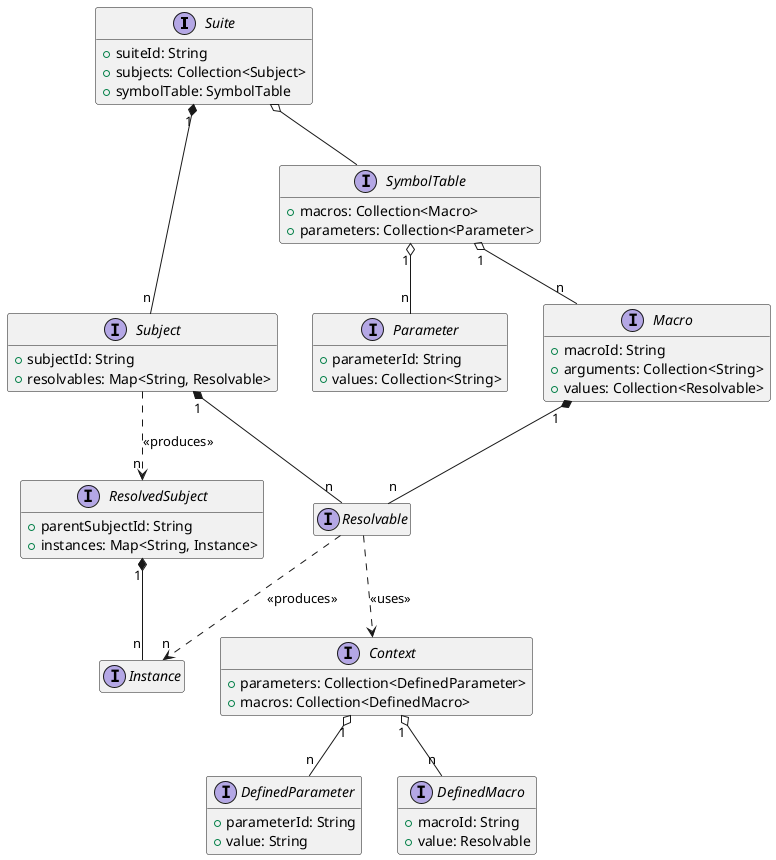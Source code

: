 @startuml subjekt-structure
hide empty members
interface Suite {
    + suiteId: String
    + subjects: Collection<Subject>
    + symbolTable: SymbolTable
}
interface Subject {
    + subjectId: String
    + resolvables: Map<String, Resolvable>
}
interface Parameter {
    + parameterId: String
    + values: Collection<String>
}
interface Macro {
    + macroId: String
    + arguments: Collection<String>
    + values: Collection<Resolvable>
}

Suite "1" *-- "n" Subject
Suite o-- SymbolTable
Subject ..> "n" ResolvedSubject : <<produces>> 

interface Context {
    + parameters: Collection<DefinedParameter>
    + macros: Collection<DefinedMacro>
}

Context "1" o-- "n" DefinedParameter
Context "1" o-- "n" DefinedMacro

interface DefinedParameter {
    + parameterId: String
    + value: String
}

interface DefinedMacro {
    + macroId: String
    + value: Resolvable
}

interface SymbolTable {
    + macros: Collection<Macro>
    + parameters: Collection<Parameter>
}

SymbolTable "1" o-- "n" Parameter
SymbolTable "1" o-- "n" Macro

interface ResolvedSubject {
    + parentSubjectId: String
    + instances: Map<String, Instance>
}

ResolvedSubject "1" *-- "n" Instance
Subject "1" *-- "n" Resolvable
Macro "1" *-- "n" Resolvable
Resolvable ..> "n" Instance : <<produces>>
Resolvable ..> Context : <<uses>>

interface Resolvable
interface Instance
@enduml